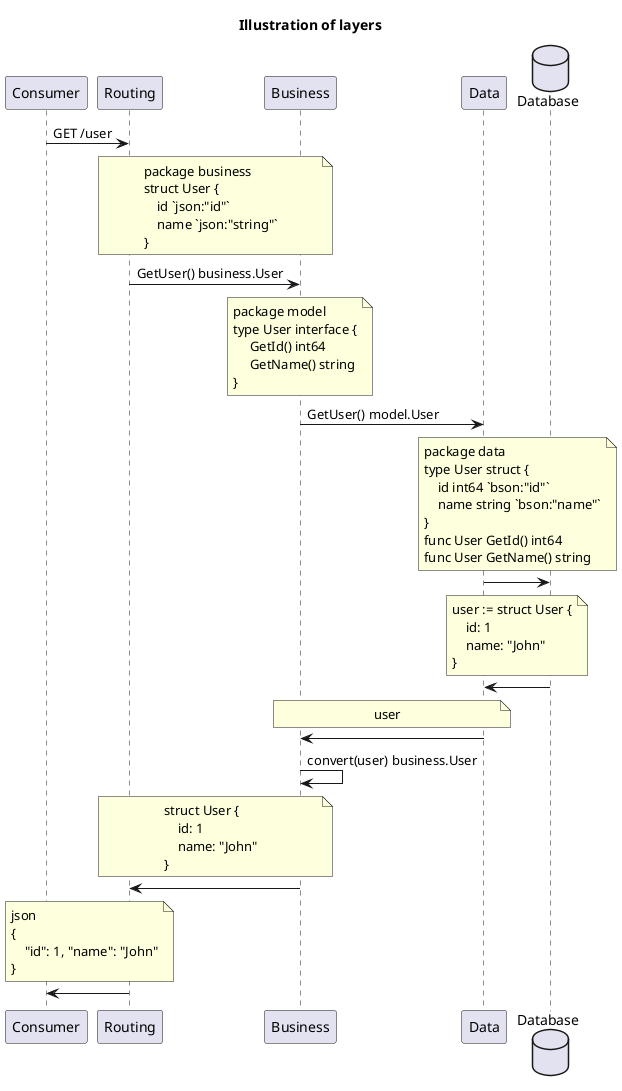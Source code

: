 @startuml

title Illustration of layers

participant Consumer order 0
participant Routing order 10
participant Business order 20
participant Data order 30
database Database order 40

Consumer -> Routing: GET /user

note over Routing, Business
    package business
    struct User {
        id `json:"id"`
        name `json:"string"`
    }
end note
Routing -> Business: GetUser() business.User

note over Business
   package model
   type User interface {
        GetId() int64
        GetName() string
   }
end note
Business -> Data: GetUser() model.User

note over Data, Database
    package data
    type User struct {
        id int64 `bson:"id"`
        name string `bson:"name"`
    }
    func User GetId() int64
    func User GetName() string
end note
Data -> Database

note over Data, Database
    user := struct User {
        id: 1
        name: "John"
    }
end note
Data <- Database

note over Business, Data
    user
end note
Business <- Data

Business -> Business: convert(user) business.User

note over Routing, Business
    struct User {
        id: 1
        name: "John"
    }
end note
Routing <- Business

note over Consumer, Routing
    json
    {
        "id": 1, "name": "John"
    }
end note
Consumer <- Routing

@enduml